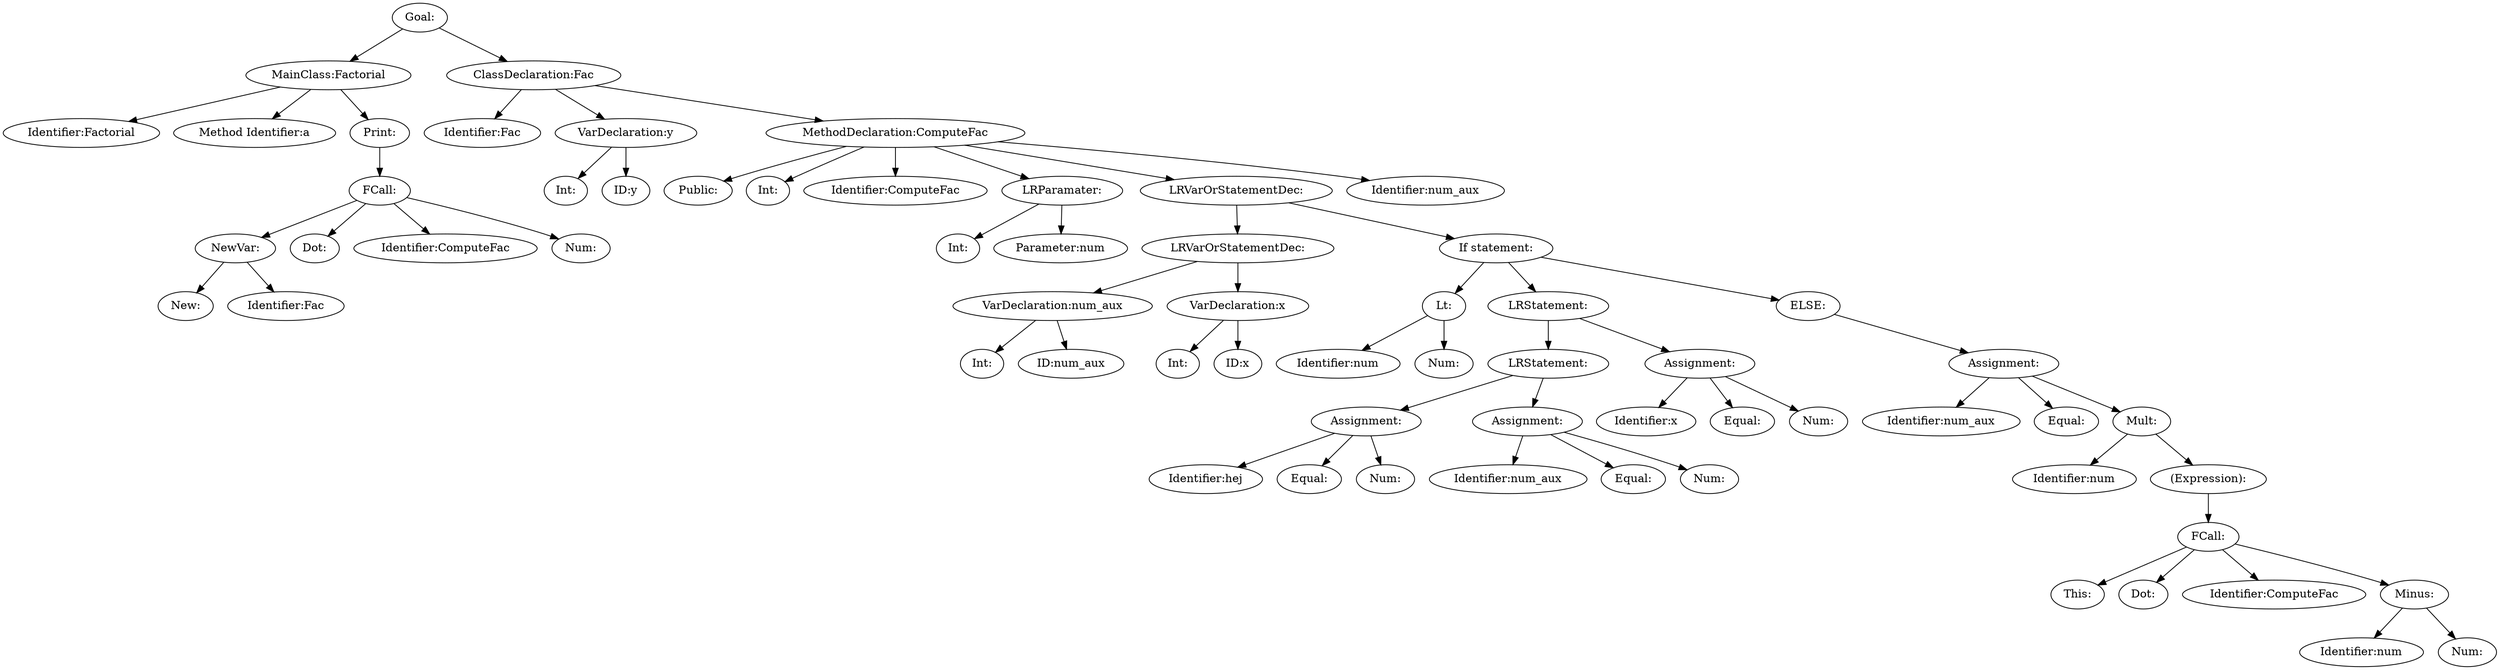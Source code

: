 digraph {
n0 [label="Goal:"];
n1 [label="MainClass:Factorial"];
n2 [label="Identifier:Factorial"];
n1 -> n2
n3 [label="Method Identifier:a"];
n1 -> n3
n4 [label="Print:"];
n5 [label="FCall:"];
n6 [label="NewVar:"];
n7 [label="New:"];
n6 -> n7
n8 [label="Identifier:Fac"];
n6 -> n8
n5 -> n6
n9 [label="Dot:"];
n5 -> n9
n10 [label="Identifier:ComputeFac"];
n5 -> n10
n11 [label="Num:"];
n5 -> n11
n4 -> n5
n1 -> n4
n0 -> n1
n12 [label="ClassDeclaration:Fac"];
n13 [label="Identifier:Fac"];
n12 -> n13
n14 [label="VarDeclaration:y"];
n15 [label="Int:"];
n14 -> n15
n16 [label="ID:y"];
n14 -> n16
n12 -> n14
n17 [label="MethodDeclaration:ComputeFac"];
n18 [label="Public:"];
n17 -> n18
n19 [label="Int:"];
n17 -> n19
n20 [label="Identifier:ComputeFac"];
n17 -> n20
n21 [label="LRParamater:"];
n22 [label="Int:"];
n21 -> n22
n23 [label="Parameter:num"];
n21 -> n23
n17 -> n21
n24 [label="LRVarOrStatementDec:"];
n25 [label="LRVarOrStatementDec:"];
n26 [label="VarDeclaration:num_aux"];
n27 [label="Int:"];
n26 -> n27
n28 [label="ID:num_aux"];
n26 -> n28
n25 -> n26
n29 [label="VarDeclaration:x"];
n30 [label="Int:"];
n29 -> n30
n31 [label="ID:x"];
n29 -> n31
n25 -> n29
n24 -> n25
n32 [label="If statement:"];
n33 [label="Lt:"];
n34 [label="Identifier:num"];
n33 -> n34
n35 [label="Num:"];
n33 -> n35
n32 -> n33
n36 [label="LRStatement:"];
n37 [label="LRStatement:"];
n38 [label="Assignment:"];
n39 [label="Identifier:hej"];
n38 -> n39
n40 [label="Equal:"];
n38 -> n40
n41 [label="Num:"];
n38 -> n41
n37 -> n38
n42 [label="Assignment:"];
n43 [label="Identifier:num_aux"];
n42 -> n43
n44 [label="Equal:"];
n42 -> n44
n45 [label="Num:"];
n42 -> n45
n37 -> n42
n36 -> n37
n46 [label="Assignment:"];
n47 [label="Identifier:x"];
n46 -> n47
n48 [label="Equal:"];
n46 -> n48
n49 [label="Num:"];
n46 -> n49
n36 -> n46
n32 -> n36
n50 [label="ELSE:"];
n51 [label="Assignment:"];
n52 [label="Identifier:num_aux"];
n51 -> n52
n53 [label="Equal:"];
n51 -> n53
n54 [label="Mult:"];
n55 [label="Identifier:num"];
n54 -> n55
n56 [label="(Expression):"];
n57 [label="FCall:"];
n58 [label="This:"];
n57 -> n58
n59 [label="Dot:"];
n57 -> n59
n60 [label="Identifier:ComputeFac"];
n57 -> n60
n61 [label="Minus:"];
n62 [label="Identifier:num"];
n61 -> n62
n63 [label="Num:"];
n61 -> n63
n57 -> n61
n56 -> n57
n54 -> n56
n51 -> n54
n50 -> n51
n32 -> n50
n24 -> n32
n17 -> n24
n64 [label="Identifier:num_aux"];
n17 -> n64
n12 -> n17
n0 -> n12
}
